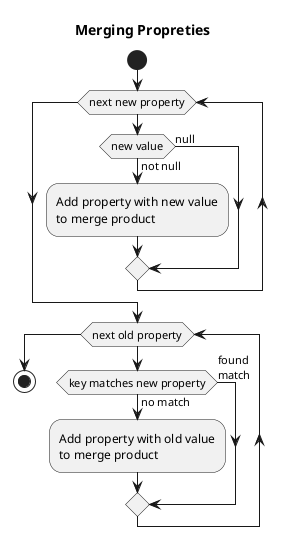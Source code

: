 ' [dsn -> req~merging-user-defined-properties~1 >> impl, utest]

@startuml
title "Merging Propreties"

start

while (next new property)
    if (new value) then (null)
    else (not null)
        :Add property with new value
        to merge product;
    endif
endwhile

while (next old property)
    if (key matches new property) then (found\nmatch)
    else (no match)
        :Add property with old value
        to merge product;
    endif
endwhile

stop
@enduml
